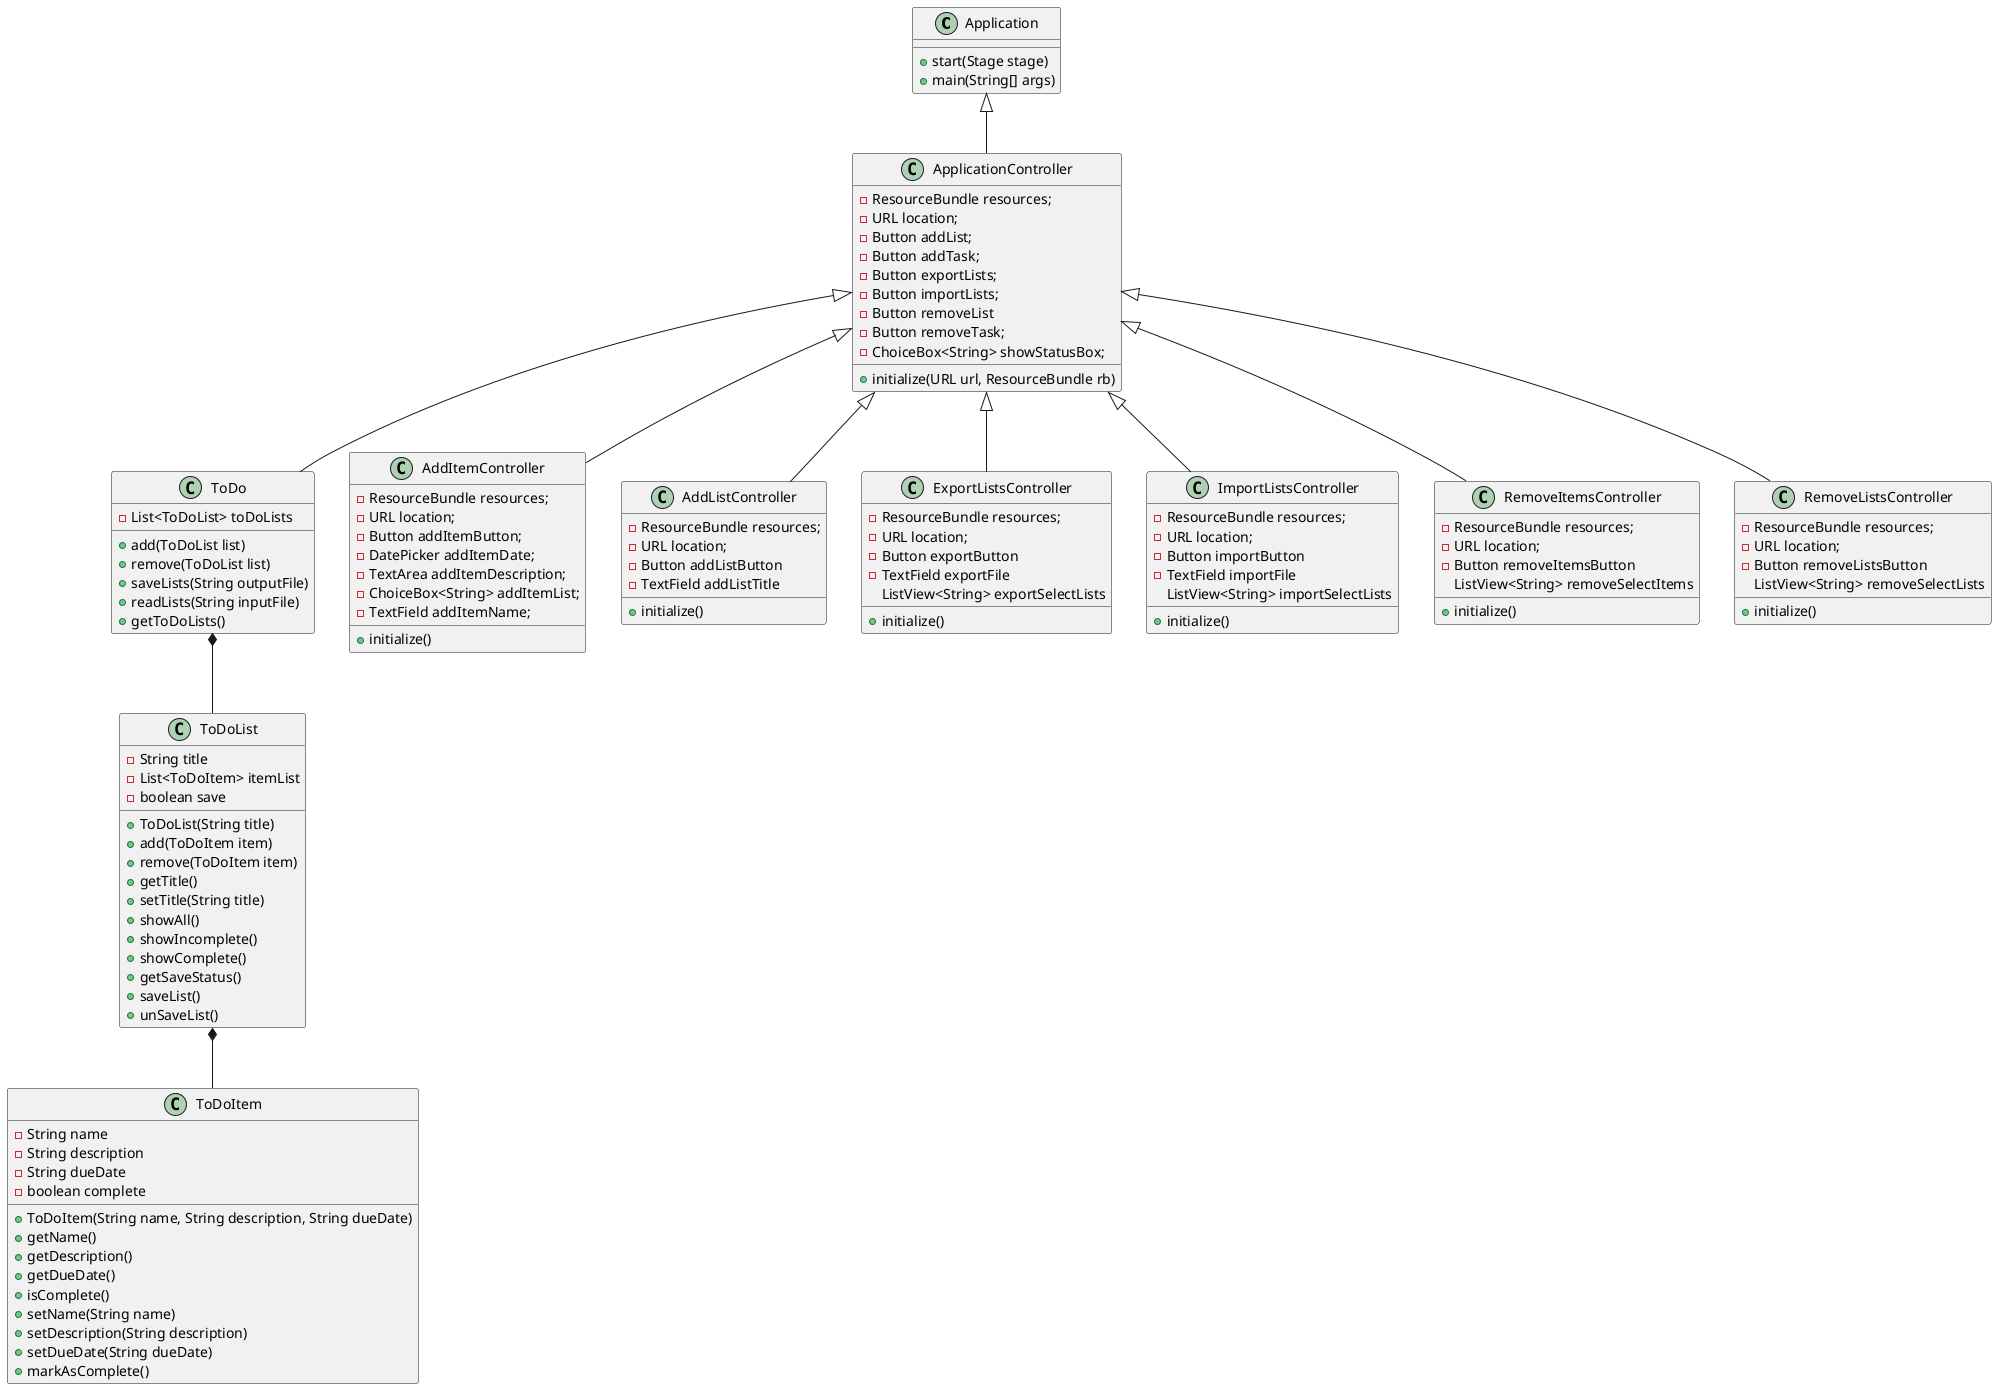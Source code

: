 @startuml

class Application {
+start(Stage stage)
+main(String[] args)
}

class ApplicationController {
-ResourceBundle resources;
-URL location;
-Button addList;
-Button addTask;
-Button exportLists;
-Button importLists;
-Button removeList
-Button removeTask;
-ChoiceBox<String> showStatusBox;

+initialize(URL url, ResourceBundle rb)
}

class ToDo {
-List<ToDoList> toDoLists

+add(ToDoList list)
+remove(ToDoList list)
+saveLists(String outputFile)
+readLists(String inputFile)
+getToDoLists()
}

class ToDoList {
-String title
-List<ToDoItem> itemList
-boolean save

+ToDoList(String title)
+add(ToDoItem item)
+remove(ToDoItem item)
+getTitle()
+setTitle(String title)
+showAll()
+showIncomplete()
+showComplete()
+getSaveStatus()
+saveList()
+unSaveList()
}

class ToDoItem {
-String name
-String description
-String dueDate
-boolean complete

+ToDoItem(String name, String description, String dueDate)
+getName()
+getDescription()
+getDueDate()
+isComplete()
+setName(String name)
+setDescription(String description)
+setDueDate(String dueDate)
+markAsComplete()
}

class AddItemController {
-ResourceBundle resources;
-URL location;
-Button addItemButton;
-DatePicker addItemDate;
-TextArea addItemDescription;
-ChoiceBox<String> addItemList;
-TextField addItemName;
+initialize()
}

class AddListController {
-ResourceBundle resources;
-URL location;
-Button addListButton
-TextField addListTitle
+initialize()
}

class ExportListsController {
-ResourceBundle resources;
-URL location;
-Button exportButton
-TextField exportFile
ListView<String> exportSelectLists
+initialize()
}

class ImportListsController {
-ResourceBundle resources;
-URL location;
-Button importButton
-TextField importFile
ListView<String> importSelectLists
+initialize()
}

class RemoveItemsController {
-ResourceBundle resources;
-URL location;
-Button removeItemsButton
ListView<String> removeSelectItems
+initialize()
}

class RemoveListsController {
-ResourceBundle resources;
-URL location;
-Button removeListsButton
ListView<String> removeSelectLists
+initialize()
}

Application <|-- ApplicationController
ApplicationController <|-- ToDo
ApplicationController <|-- AddItemController
ApplicationController <|-- AddListController
ApplicationController <|-- ExportListsController
ApplicationController <|-- ImportListsController
ApplicationController <|-- RemoveItemsController
ApplicationController <|-- RemoveListsController


ToDo *-- ToDoList
ToDoList *-- ToDoItem




@enduml